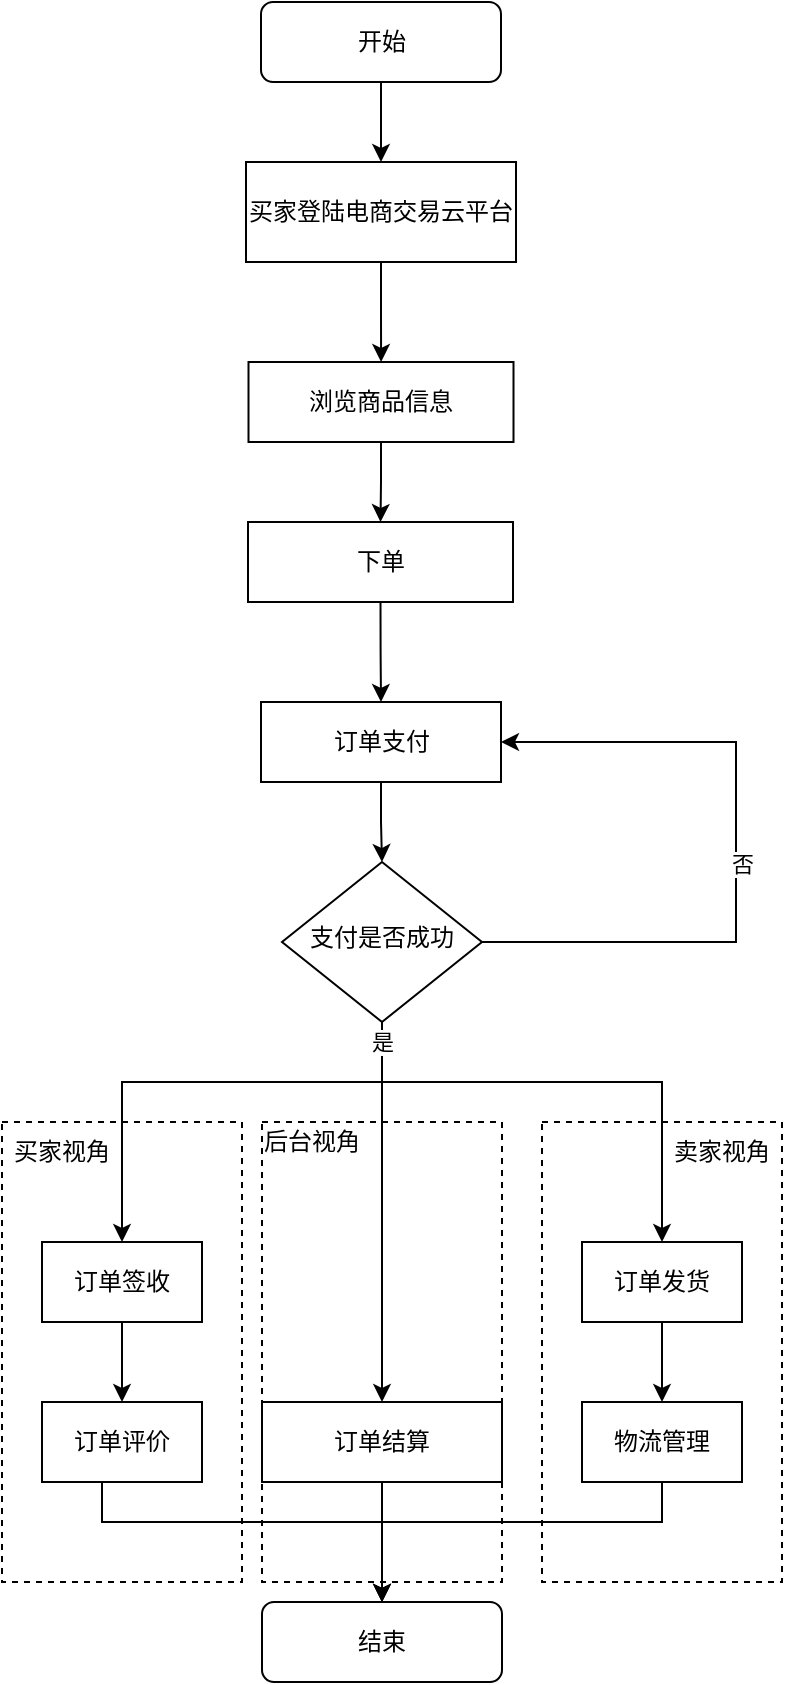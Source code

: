 <mxfile version="21.2.9" type="github">
  <diagram name="第 1 页" id="uwHExd9-VC8fvrQW-kaj">
    <mxGraphModel dx="909" dy="586" grid="1" gridSize="10" guides="1" tooltips="1" connect="1" arrows="1" fold="1" page="1" pageScale="1" pageWidth="827" pageHeight="1169" math="0" shadow="0">
      <root>
        <mxCell id="0" />
        <mxCell id="1" parent="0" />
        <mxCell id="XGvWU3zWXQSQag4jXQM9-1" value="" style="rounded=0;whiteSpace=wrap;html=1;dashed=1;" vertex="1" parent="1">
          <mxGeometry x="333" y="740" width="120" height="230" as="geometry" />
        </mxCell>
        <mxCell id="XGvWU3zWXQSQag4jXQM9-2" value="" style="rounded=0;whiteSpace=wrap;html=1;dashed=1;" vertex="1" parent="1">
          <mxGeometry x="473" y="740" width="120" height="230" as="geometry" />
        </mxCell>
        <mxCell id="XGvWU3zWXQSQag4jXQM9-3" value="" style="rounded=0;whiteSpace=wrap;html=1;dashed=1;" vertex="1" parent="1">
          <mxGeometry x="203" y="740" width="120" height="230" as="geometry" />
        </mxCell>
        <mxCell id="XGvWU3zWXQSQag4jXQM9-43" style="edgeStyle=orthogonalEdgeStyle;rounded=0;orthogonalLoop=1;jettySize=auto;html=1;entryX=1;entryY=0.5;entryDx=0;entryDy=0;" edge="1" parent="1" source="XGvWU3zWXQSQag4jXQM9-10" target="XGvWU3zWXQSQag4jXQM9-16">
          <mxGeometry relative="1" as="geometry">
            <Array as="points">
              <mxPoint x="570" y="650" />
              <mxPoint x="570" y="550" />
            </Array>
          </mxGeometry>
        </mxCell>
        <mxCell id="XGvWU3zWXQSQag4jXQM9-44" value="否" style="edgeLabel;html=1;align=center;verticalAlign=middle;resizable=0;points=[];" vertex="1" connectable="0" parent="XGvWU3zWXQSQag4jXQM9-43">
          <mxGeometry x="-0.033" y="-3" relative="1" as="geometry">
            <mxPoint as="offset" />
          </mxGeometry>
        </mxCell>
        <mxCell id="XGvWU3zWXQSQag4jXQM9-45" style="edgeStyle=orthogonalEdgeStyle;rounded=0;orthogonalLoop=1;jettySize=auto;html=1;exitX=0.5;exitY=1;exitDx=0;exitDy=0;" edge="1" parent="1" source="XGvWU3zWXQSQag4jXQM9-10" target="XGvWU3zWXQSQag4jXQM9-29">
          <mxGeometry relative="1" as="geometry" />
        </mxCell>
        <mxCell id="XGvWU3zWXQSQag4jXQM9-46" style="edgeStyle=orthogonalEdgeStyle;rounded=0;orthogonalLoop=1;jettySize=auto;html=1;exitX=0.5;exitY=1;exitDx=0;exitDy=0;" edge="1" parent="1" source="XGvWU3zWXQSQag4jXQM9-10" target="XGvWU3zWXQSQag4jXQM9-18">
          <mxGeometry relative="1" as="geometry">
            <Array as="points">
              <mxPoint x="393" y="720" />
              <mxPoint x="263" y="720" />
            </Array>
          </mxGeometry>
        </mxCell>
        <mxCell id="XGvWU3zWXQSQag4jXQM9-47" style="edgeStyle=orthogonalEdgeStyle;rounded=0;orthogonalLoop=1;jettySize=auto;html=1;exitX=0.5;exitY=1;exitDx=0;exitDy=0;" edge="1" parent="1" source="XGvWU3zWXQSQag4jXQM9-10" target="XGvWU3zWXQSQag4jXQM9-25">
          <mxGeometry relative="1" as="geometry">
            <Array as="points">
              <mxPoint x="393" y="720" />
              <mxPoint x="533" y="720" />
            </Array>
          </mxGeometry>
        </mxCell>
        <mxCell id="XGvWU3zWXQSQag4jXQM9-48" value="是" style="edgeLabel;html=1;align=center;verticalAlign=middle;resizable=0;points=[];" vertex="1" connectable="0" parent="XGvWU3zWXQSQag4jXQM9-47">
          <mxGeometry x="-0.963" y="1" relative="1" as="geometry">
            <mxPoint x="-1" y="5" as="offset" />
          </mxGeometry>
        </mxCell>
        <mxCell id="XGvWU3zWXQSQag4jXQM9-10" value="支付是否成功" style="rhombus;whiteSpace=wrap;html=1;shadow=0;fontFamily=Helvetica;fontSize=12;align=center;strokeWidth=1;spacing=6;spacingTop=-4;" vertex="1" parent="1">
          <mxGeometry x="343" y="610" width="100" height="80" as="geometry" />
        </mxCell>
        <mxCell id="XGvWU3zWXQSQag4jXQM9-37" style="edgeStyle=orthogonalEdgeStyle;rounded=0;orthogonalLoop=1;jettySize=auto;html=1;exitX=0.5;exitY=1;exitDx=0;exitDy=0;" edge="1" parent="1" source="XGvWU3zWXQSQag4jXQM9-12" target="XGvWU3zWXQSQag4jXQM9-36">
          <mxGeometry relative="1" as="geometry" />
        </mxCell>
        <mxCell id="XGvWU3zWXQSQag4jXQM9-12" value="开始" style="rounded=1;whiteSpace=wrap;html=1;fontSize=12;glass=0;strokeWidth=1;shadow=0;" vertex="1" parent="1">
          <mxGeometry x="332.5" y="180" width="120" height="40" as="geometry" />
        </mxCell>
        <mxCell id="XGvWU3zWXQSQag4jXQM9-15" style="edgeStyle=orthogonalEdgeStyle;rounded=0;orthogonalLoop=1;jettySize=auto;html=1;exitX=0.5;exitY=1;exitDx=0;exitDy=0;entryX=0.5;entryY=0;entryDx=0;entryDy=0;" edge="1" parent="1" source="XGvWU3zWXQSQag4jXQM9-16" target="XGvWU3zWXQSQag4jXQM9-10">
          <mxGeometry relative="1" as="geometry" />
        </mxCell>
        <mxCell id="XGvWU3zWXQSQag4jXQM9-16" value="订单支付" style="rounded=0;whiteSpace=wrap;html=1;" vertex="1" parent="1">
          <mxGeometry x="332.5" y="530" width="120" height="40" as="geometry" />
        </mxCell>
        <mxCell id="XGvWU3zWXQSQag4jXQM9-17" style="edgeStyle=orthogonalEdgeStyle;rounded=0;orthogonalLoop=1;jettySize=auto;html=1;exitX=0.5;exitY=1;exitDx=0;exitDy=0;" edge="1" parent="1" source="XGvWU3zWXQSQag4jXQM9-18" target="XGvWU3zWXQSQag4jXQM9-32">
          <mxGeometry relative="1" as="geometry" />
        </mxCell>
        <mxCell id="XGvWU3zWXQSQag4jXQM9-18" value="订单签收" style="rounded=0;whiteSpace=wrap;html=1;" vertex="1" parent="1">
          <mxGeometry x="223" y="800" width="80" height="40" as="geometry" />
        </mxCell>
        <mxCell id="XGvWU3zWXQSQag4jXQM9-24" style="edgeStyle=orthogonalEdgeStyle;rounded=0;orthogonalLoop=1;jettySize=auto;html=1;exitX=0.5;exitY=1;exitDx=0;exitDy=0;" edge="1" parent="1" source="XGvWU3zWXQSQag4jXQM9-25" target="XGvWU3zWXQSQag4jXQM9-27">
          <mxGeometry relative="1" as="geometry" />
        </mxCell>
        <mxCell id="XGvWU3zWXQSQag4jXQM9-25" value="订单发货" style="rounded=0;whiteSpace=wrap;html=1;" vertex="1" parent="1">
          <mxGeometry x="493" y="800" width="80" height="40" as="geometry" />
        </mxCell>
        <mxCell id="XGvWU3zWXQSQag4jXQM9-26" style="edgeStyle=orthogonalEdgeStyle;rounded=0;orthogonalLoop=1;jettySize=auto;html=1;exitX=0.5;exitY=1;exitDx=0;exitDy=0;" edge="1" parent="1" source="XGvWU3zWXQSQag4jXQM9-27" target="XGvWU3zWXQSQag4jXQM9-30">
          <mxGeometry relative="1" as="geometry">
            <Array as="points">
              <mxPoint x="533" y="940" />
              <mxPoint x="393" y="940" />
            </Array>
          </mxGeometry>
        </mxCell>
        <mxCell id="XGvWU3zWXQSQag4jXQM9-27" value="物流管理" style="rounded=0;whiteSpace=wrap;html=1;" vertex="1" parent="1">
          <mxGeometry x="493" y="880" width="80" height="40" as="geometry" />
        </mxCell>
        <mxCell id="XGvWU3zWXQSQag4jXQM9-28" style="edgeStyle=orthogonalEdgeStyle;rounded=0;orthogonalLoop=1;jettySize=auto;html=1;exitX=0.5;exitY=1;exitDx=0;exitDy=0;" edge="1" parent="1" source="XGvWU3zWXQSQag4jXQM9-29" target="XGvWU3zWXQSQag4jXQM9-30">
          <mxGeometry relative="1" as="geometry" />
        </mxCell>
        <mxCell id="XGvWU3zWXQSQag4jXQM9-29" value="订单结算" style="rounded=0;whiteSpace=wrap;html=1;" vertex="1" parent="1">
          <mxGeometry x="333" y="880" width="120" height="40" as="geometry" />
        </mxCell>
        <mxCell id="XGvWU3zWXQSQag4jXQM9-30" value="结束" style="rounded=1;whiteSpace=wrap;html=1;fontSize=12;glass=0;strokeWidth=1;shadow=0;" vertex="1" parent="1">
          <mxGeometry x="333" y="980" width="120" height="40" as="geometry" />
        </mxCell>
        <mxCell id="XGvWU3zWXQSQag4jXQM9-31" style="edgeStyle=orthogonalEdgeStyle;rounded=0;orthogonalLoop=1;jettySize=auto;html=1;exitX=0.5;exitY=1;exitDx=0;exitDy=0;entryX=0.5;entryY=0;entryDx=0;entryDy=0;" edge="1" parent="1" source="XGvWU3zWXQSQag4jXQM9-32" target="XGvWU3zWXQSQag4jXQM9-30">
          <mxGeometry relative="1" as="geometry">
            <Array as="points">
              <mxPoint x="253" y="940" />
              <mxPoint x="393" y="940" />
            </Array>
          </mxGeometry>
        </mxCell>
        <mxCell id="XGvWU3zWXQSQag4jXQM9-32" value="订单评价" style="rounded=0;whiteSpace=wrap;html=1;" vertex="1" parent="1">
          <mxGeometry x="223" y="880" width="80" height="40" as="geometry" />
        </mxCell>
        <mxCell id="XGvWU3zWXQSQag4jXQM9-33" value="买家视角" style="text;html=1;strokeColor=none;fillColor=none;align=center;verticalAlign=middle;whiteSpace=wrap;rounded=0;" vertex="1" parent="1">
          <mxGeometry x="203" y="740" width="60" height="30" as="geometry" />
        </mxCell>
        <mxCell id="XGvWU3zWXQSQag4jXQM9-34" value="卖家视角" style="text;html=1;strokeColor=none;fillColor=none;align=center;verticalAlign=middle;whiteSpace=wrap;rounded=0;" vertex="1" parent="1">
          <mxGeometry x="533" y="740" width="60" height="30" as="geometry" />
        </mxCell>
        <mxCell id="XGvWU3zWXQSQag4jXQM9-35" value="后台视角" style="text;html=1;strokeColor=none;fillColor=none;align=center;verticalAlign=middle;whiteSpace=wrap;rounded=0;" vertex="1" parent="1">
          <mxGeometry x="333" y="740" width="50" height="20" as="geometry" />
        </mxCell>
        <mxCell id="XGvWU3zWXQSQag4jXQM9-39" style="edgeStyle=orthogonalEdgeStyle;rounded=0;orthogonalLoop=1;jettySize=auto;html=1;exitX=0.5;exitY=1;exitDx=0;exitDy=0;" edge="1" parent="1" source="XGvWU3zWXQSQag4jXQM9-36" target="XGvWU3zWXQSQag4jXQM9-38">
          <mxGeometry relative="1" as="geometry" />
        </mxCell>
        <mxCell id="XGvWU3zWXQSQag4jXQM9-36" value="买家登陆电商交易云平台" style="rounded=0;whiteSpace=wrap;html=1;" vertex="1" parent="1">
          <mxGeometry x="325" y="260" width="135" height="50" as="geometry" />
        </mxCell>
        <mxCell id="XGvWU3zWXQSQag4jXQM9-41" style="edgeStyle=orthogonalEdgeStyle;rounded=0;orthogonalLoop=1;jettySize=auto;html=1;exitX=0.5;exitY=1;exitDx=0;exitDy=0;" edge="1" parent="1" source="XGvWU3zWXQSQag4jXQM9-38" target="XGvWU3zWXQSQag4jXQM9-40">
          <mxGeometry relative="1" as="geometry" />
        </mxCell>
        <mxCell id="XGvWU3zWXQSQag4jXQM9-38" value="浏览商品信息" style="rounded=0;whiteSpace=wrap;html=1;" vertex="1" parent="1">
          <mxGeometry x="326.25" y="360" width="132.5" height="40" as="geometry" />
        </mxCell>
        <mxCell id="XGvWU3zWXQSQag4jXQM9-42" style="edgeStyle=orthogonalEdgeStyle;rounded=0;orthogonalLoop=1;jettySize=auto;html=1;exitX=0.5;exitY=1;exitDx=0;exitDy=0;" edge="1" parent="1" source="XGvWU3zWXQSQag4jXQM9-40" target="XGvWU3zWXQSQag4jXQM9-16">
          <mxGeometry relative="1" as="geometry" />
        </mxCell>
        <mxCell id="XGvWU3zWXQSQag4jXQM9-40" value="下单" style="rounded=0;whiteSpace=wrap;html=1;" vertex="1" parent="1">
          <mxGeometry x="326" y="440" width="132.5" height="40" as="geometry" />
        </mxCell>
      </root>
    </mxGraphModel>
  </diagram>
</mxfile>
